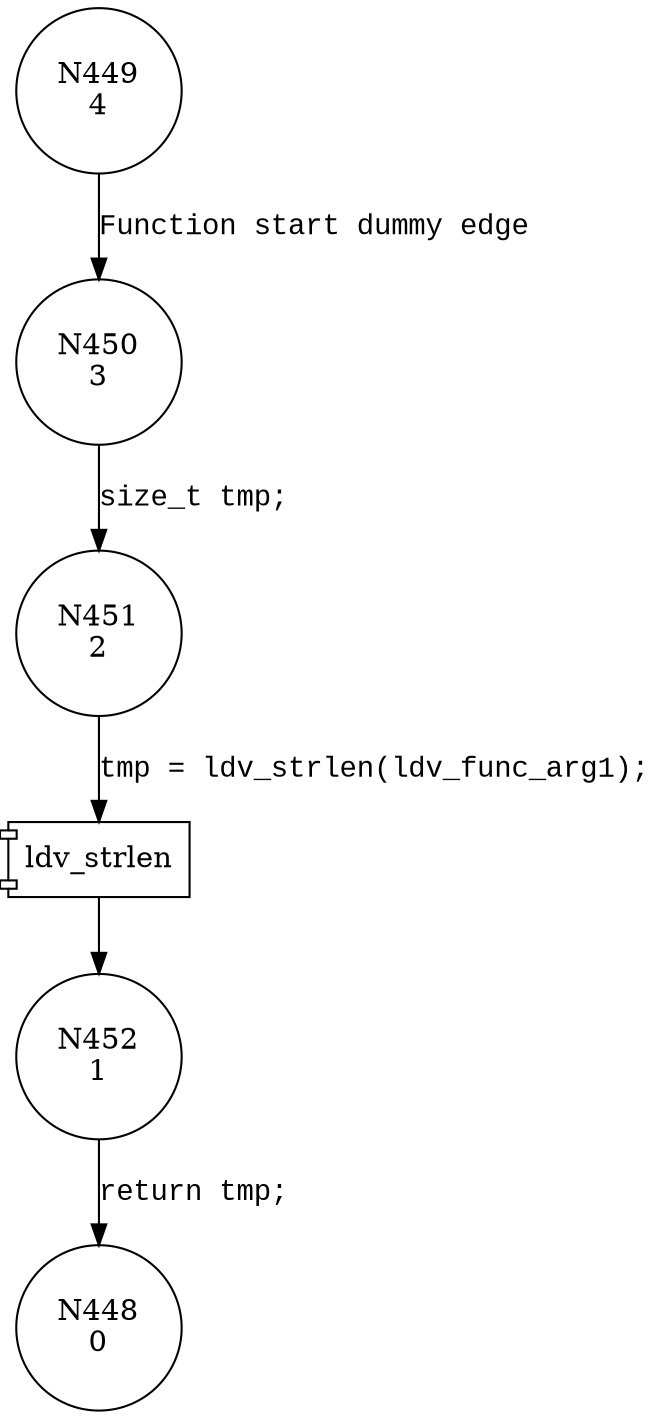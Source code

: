 digraph ldv_strlen_4 {
449 [shape="circle" label="N449\n4"]
450 [shape="circle" label="N450\n3"]
451 [shape="circle" label="N451\n2"]
452 [shape="circle" label="N452\n1"]
448 [shape="circle" label="N448\n0"]
449 -> 450 [label="Function start dummy edge" fontname="Courier New"]
100029 [shape="component" label="ldv_strlen"]
451 -> 100029 [label="tmp = ldv_strlen(ldv_func_arg1);" fontname="Courier New"]
100029 -> 452 [label="" fontname="Courier New"]
450 -> 451 [label="size_t tmp;" fontname="Courier New"]
452 -> 448 [label="return tmp;" fontname="Courier New"]
}